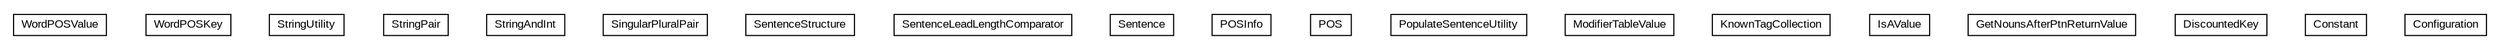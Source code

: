 #!/usr/local/bin/dot
#
# Class diagram 
# Generated by UMLGraph version R5_6-24-gf6e263 (http://www.umlgraph.org/)
#

digraph G {
	edge [fontname="arial",fontsize=10,labelfontname="arial",labelfontsize=10];
	node [fontname="arial",fontsize=10,shape=plaintext];
	nodesep=0.25;
	ranksep=0.5;
	// edu.arizona.biosemantics.semanticmarkup.markupelement.description.ling.learn.lib.unsupervised.WordPOSValue
	c14121 [label=<<table title="edu.arizona.biosemantics.semanticmarkup.markupelement.description.ling.learn.lib.unsupervised.WordPOSValue" border="0" cellborder="1" cellspacing="0" cellpadding="2" port="p" href="./WordPOSValue.html">
		<tr><td><table border="0" cellspacing="0" cellpadding="1">
<tr><td align="center" balign="center"> WordPOSValue </td></tr>
		</table></td></tr>
		</table>>, URL="./WordPOSValue.html", fontname="arial", fontcolor="black", fontsize=10.0];
	// edu.arizona.biosemantics.semanticmarkup.markupelement.description.ling.learn.lib.unsupervised.WordPOSKey
	c14122 [label=<<table title="edu.arizona.biosemantics.semanticmarkup.markupelement.description.ling.learn.lib.unsupervised.WordPOSKey" border="0" cellborder="1" cellspacing="0" cellpadding="2" port="p" href="./WordPOSKey.html">
		<tr><td><table border="0" cellspacing="0" cellpadding="1">
<tr><td align="center" balign="center"> WordPOSKey </td></tr>
		</table></td></tr>
		</table>>, URL="./WordPOSKey.html", fontname="arial", fontcolor="black", fontsize=10.0];
	// edu.arizona.biosemantics.semanticmarkup.markupelement.description.ling.learn.lib.unsupervised.StringUtility
	c14123 [label=<<table title="edu.arizona.biosemantics.semanticmarkup.markupelement.description.ling.learn.lib.unsupervised.StringUtility" border="0" cellborder="1" cellspacing="0" cellpadding="2" port="p" href="./StringUtility.html">
		<tr><td><table border="0" cellspacing="0" cellpadding="1">
<tr><td align="center" balign="center"> StringUtility </td></tr>
		</table></td></tr>
		</table>>, URL="./StringUtility.html", fontname="arial", fontcolor="black", fontsize=10.0];
	// edu.arizona.biosemantics.semanticmarkup.markupelement.description.ling.learn.lib.unsupervised.StringPair
	c14124 [label=<<table title="edu.arizona.biosemantics.semanticmarkup.markupelement.description.ling.learn.lib.unsupervised.StringPair" border="0" cellborder="1" cellspacing="0" cellpadding="2" port="p" href="./StringPair.html">
		<tr><td><table border="0" cellspacing="0" cellpadding="1">
<tr><td align="center" balign="center"> StringPair </td></tr>
		</table></td></tr>
		</table>>, URL="./StringPair.html", fontname="arial", fontcolor="black", fontsize=10.0];
	// edu.arizona.biosemantics.semanticmarkup.markupelement.description.ling.learn.lib.unsupervised.StringAndInt
	c14125 [label=<<table title="edu.arizona.biosemantics.semanticmarkup.markupelement.description.ling.learn.lib.unsupervised.StringAndInt" border="0" cellborder="1" cellspacing="0" cellpadding="2" port="p" href="./StringAndInt.html">
		<tr><td><table border="0" cellspacing="0" cellpadding="1">
<tr><td align="center" balign="center"> StringAndInt </td></tr>
		</table></td></tr>
		</table>>, URL="./StringAndInt.html", fontname="arial", fontcolor="black", fontsize=10.0];
	// edu.arizona.biosemantics.semanticmarkup.markupelement.description.ling.learn.lib.unsupervised.SingularPluralPair
	c14126 [label=<<table title="edu.arizona.biosemantics.semanticmarkup.markupelement.description.ling.learn.lib.unsupervised.SingularPluralPair" border="0" cellborder="1" cellspacing="0" cellpadding="2" port="p" href="./SingularPluralPair.html">
		<tr><td><table border="0" cellspacing="0" cellpadding="1">
<tr><td align="center" balign="center"> SingularPluralPair </td></tr>
		</table></td></tr>
		</table>>, URL="./SingularPluralPair.html", fontname="arial", fontcolor="black", fontsize=10.0];
	// edu.arizona.biosemantics.semanticmarkup.markupelement.description.ling.learn.lib.unsupervised.SentenceStructure
	c14127 [label=<<table title="edu.arizona.biosemantics.semanticmarkup.markupelement.description.ling.learn.lib.unsupervised.SentenceStructure" border="0" cellborder="1" cellspacing="0" cellpadding="2" port="p" href="./SentenceStructure.html">
		<tr><td><table border="0" cellspacing="0" cellpadding="1">
<tr><td align="center" balign="center"> SentenceStructure </td></tr>
		</table></td></tr>
		</table>>, URL="./SentenceStructure.html", fontname="arial", fontcolor="black", fontsize=10.0];
	// edu.arizona.biosemantics.semanticmarkup.markupelement.description.ling.learn.lib.unsupervised.SentenceLeadLengthComparator
	c14128 [label=<<table title="edu.arizona.biosemantics.semanticmarkup.markupelement.description.ling.learn.lib.unsupervised.SentenceLeadLengthComparator" border="0" cellborder="1" cellspacing="0" cellpadding="2" port="p" href="./SentenceLeadLengthComparator.html">
		<tr><td><table border="0" cellspacing="0" cellpadding="1">
<tr><td align="center" balign="center"> SentenceLeadLengthComparator </td></tr>
		</table></td></tr>
		</table>>, URL="./SentenceLeadLengthComparator.html", fontname="arial", fontcolor="black", fontsize=10.0];
	// edu.arizona.biosemantics.semanticmarkup.markupelement.description.ling.learn.lib.unsupervised.Sentence
	c14129 [label=<<table title="edu.arizona.biosemantics.semanticmarkup.markupelement.description.ling.learn.lib.unsupervised.Sentence" border="0" cellborder="1" cellspacing="0" cellpadding="2" port="p" href="./Sentence.html">
		<tr><td><table border="0" cellspacing="0" cellpadding="1">
<tr><td align="center" balign="center"> Sentence </td></tr>
		</table></td></tr>
		</table>>, URL="./Sentence.html", fontname="arial", fontcolor="black", fontsize=10.0];
	// edu.arizona.biosemantics.semanticmarkup.markupelement.description.ling.learn.lib.unsupervised.POSInfo
	c14130 [label=<<table title="edu.arizona.biosemantics.semanticmarkup.markupelement.description.ling.learn.lib.unsupervised.POSInfo" border="0" cellborder="1" cellspacing="0" cellpadding="2" port="p" href="./POSInfo.html">
		<tr><td><table border="0" cellspacing="0" cellpadding="1">
<tr><td align="center" balign="center"> POSInfo </td></tr>
		</table></td></tr>
		</table>>, URL="./POSInfo.html", fontname="arial", fontcolor="black", fontsize=10.0];
	// edu.arizona.biosemantics.semanticmarkup.markupelement.description.ling.learn.lib.unsupervised.POS
	c14131 [label=<<table title="edu.arizona.biosemantics.semanticmarkup.markupelement.description.ling.learn.lib.unsupervised.POS" border="0" cellborder="1" cellspacing="0" cellpadding="2" port="p" href="./POS.html">
		<tr><td><table border="0" cellspacing="0" cellpadding="1">
<tr><td align="center" balign="center"> POS </td></tr>
		</table></td></tr>
		</table>>, URL="./POS.html", fontname="arial", fontcolor="black", fontsize=10.0];
	// edu.arizona.biosemantics.semanticmarkup.markupelement.description.ling.learn.lib.unsupervised.PopulateSentenceUtility
	c14132 [label=<<table title="edu.arizona.biosemantics.semanticmarkup.markupelement.description.ling.learn.lib.unsupervised.PopulateSentenceUtility" border="0" cellborder="1" cellspacing="0" cellpadding="2" port="p" href="./PopulateSentenceUtility.html">
		<tr><td><table border="0" cellspacing="0" cellpadding="1">
<tr><td align="center" balign="center"> PopulateSentenceUtility </td></tr>
		</table></td></tr>
		</table>>, URL="./PopulateSentenceUtility.html", fontname="arial", fontcolor="black", fontsize=10.0];
	// edu.arizona.biosemantics.semanticmarkup.markupelement.description.ling.learn.lib.unsupervised.ModifierTableValue
	c14133 [label=<<table title="edu.arizona.biosemantics.semanticmarkup.markupelement.description.ling.learn.lib.unsupervised.ModifierTableValue" border="0" cellborder="1" cellspacing="0" cellpadding="2" port="p" href="./ModifierTableValue.html">
		<tr><td><table border="0" cellspacing="0" cellpadding="1">
<tr><td align="center" balign="center"> ModifierTableValue </td></tr>
		</table></td></tr>
		</table>>, URL="./ModifierTableValue.html", fontname="arial", fontcolor="black", fontsize=10.0];
	// edu.arizona.biosemantics.semanticmarkup.markupelement.description.ling.learn.lib.unsupervised.KnownTagCollection
	c14134 [label=<<table title="edu.arizona.biosemantics.semanticmarkup.markupelement.description.ling.learn.lib.unsupervised.KnownTagCollection" border="0" cellborder="1" cellspacing="0" cellpadding="2" port="p" href="./KnownTagCollection.html">
		<tr><td><table border="0" cellspacing="0" cellpadding="1">
<tr><td align="center" balign="center"> KnownTagCollection </td></tr>
		</table></td></tr>
		</table>>, URL="./KnownTagCollection.html", fontname="arial", fontcolor="black", fontsize=10.0];
	// edu.arizona.biosemantics.semanticmarkup.markupelement.description.ling.learn.lib.unsupervised.IsAValue
	c14135 [label=<<table title="edu.arizona.biosemantics.semanticmarkup.markupelement.description.ling.learn.lib.unsupervised.IsAValue" border="0" cellborder="1" cellspacing="0" cellpadding="2" port="p" href="./IsAValue.html">
		<tr><td><table border="0" cellspacing="0" cellpadding="1">
<tr><td align="center" balign="center"> IsAValue </td></tr>
		</table></td></tr>
		</table>>, URL="./IsAValue.html", fontname="arial", fontcolor="black", fontsize=10.0];
	// edu.arizona.biosemantics.semanticmarkup.markupelement.description.ling.learn.lib.unsupervised.GetNounsAfterPtnReturnValue
	c14136 [label=<<table title="edu.arizona.biosemantics.semanticmarkup.markupelement.description.ling.learn.lib.unsupervised.GetNounsAfterPtnReturnValue" border="0" cellborder="1" cellspacing="0" cellpadding="2" port="p" href="./GetNounsAfterPtnReturnValue.html">
		<tr><td><table border="0" cellspacing="0" cellpadding="1">
<tr><td align="center" balign="center"> GetNounsAfterPtnReturnValue </td></tr>
		</table></td></tr>
		</table>>, URL="./GetNounsAfterPtnReturnValue.html", fontname="arial", fontcolor="black", fontsize=10.0];
	// edu.arizona.biosemantics.semanticmarkup.markupelement.description.ling.learn.lib.unsupervised.DiscountedKey
	c14137 [label=<<table title="edu.arizona.biosemantics.semanticmarkup.markupelement.description.ling.learn.lib.unsupervised.DiscountedKey" border="0" cellborder="1" cellspacing="0" cellpadding="2" port="p" href="./DiscountedKey.html">
		<tr><td><table border="0" cellspacing="0" cellpadding="1">
<tr><td align="center" balign="center"> DiscountedKey </td></tr>
		</table></td></tr>
		</table>>, URL="./DiscountedKey.html", fontname="arial", fontcolor="black", fontsize=10.0];
	// edu.arizona.biosemantics.semanticmarkup.markupelement.description.ling.learn.lib.unsupervised.Constant
	c14138 [label=<<table title="edu.arizona.biosemantics.semanticmarkup.markupelement.description.ling.learn.lib.unsupervised.Constant" border="0" cellborder="1" cellspacing="0" cellpadding="2" port="p" href="./Constant.html">
		<tr><td><table border="0" cellspacing="0" cellpadding="1">
<tr><td align="center" balign="center"> Constant </td></tr>
		</table></td></tr>
		</table>>, URL="./Constant.html", fontname="arial", fontcolor="black", fontsize=10.0];
	// edu.arizona.biosemantics.semanticmarkup.markupelement.description.ling.learn.lib.unsupervised.Configuration
	c14139 [label=<<table title="edu.arizona.biosemantics.semanticmarkup.markupelement.description.ling.learn.lib.unsupervised.Configuration" border="0" cellborder="1" cellspacing="0" cellpadding="2" port="p" href="./Configuration.html">
		<tr><td><table border="0" cellspacing="0" cellpadding="1">
<tr><td align="center" balign="center"> Configuration </td></tr>
		</table></td></tr>
		</table>>, URL="./Configuration.html", fontname="arial", fontcolor="black", fontsize=10.0];
}

